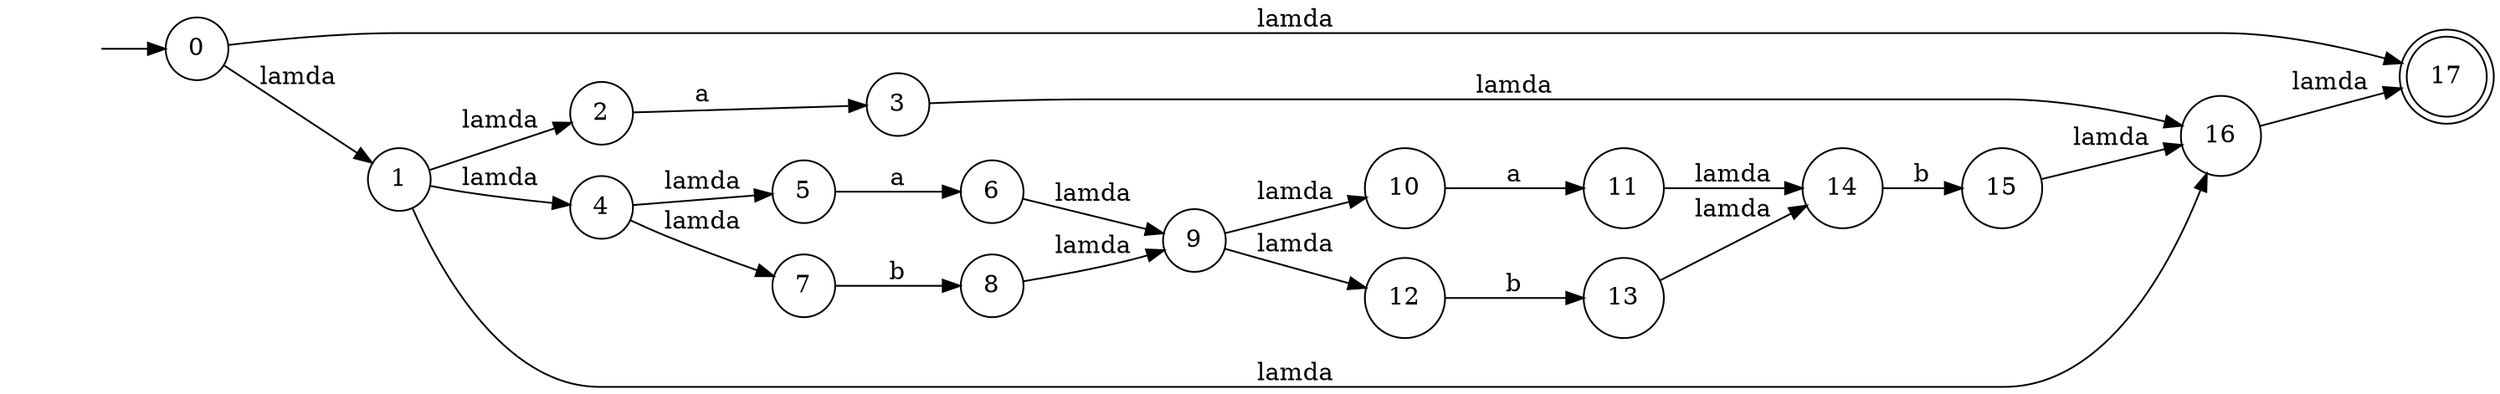 digraph finite_state_machine {
	rankdir=LR;
	node [shape = doublecircle];  17;
	node [shape = circle];
	"" [shape = none];"" [shape = none];
	"" -> 0;
	0 -> 1 [label = "lamda"];
    0 -> 17 [label = "lamda"];
    1 -> 2 [label = "lamda"];
    1 -> 4 [label = "lamda"];
    1 -> 16 [label = "lamda"];
    4 -> 5 [label = "lamda"];
    4 -> 7 [label = "lamda"];
    5 -> 6 [label = "a"];
    7 -> 8 [label = "b"];
    6 -> 9 [label = "lamda"];
    8 -> 9 [label = "lamda"];
    9 -> 10 [label = "lamda"];
    9 -> 12 [label = "lamda"];
    10 -> 11 [label = "a"];
    12 -> 13 [label = "b"];
    11 -> 14 [label = "lamda"];
    13 -> 14 [label = "lamda"];
    14 -> 15 [label = "b"];
    15 -> 16 [label = "lamda"];
    2 -> 3 [label = "a"];
    3 -> 16 [label = "lamda"];
    16 -> 17 [label = "lamda"];
}
